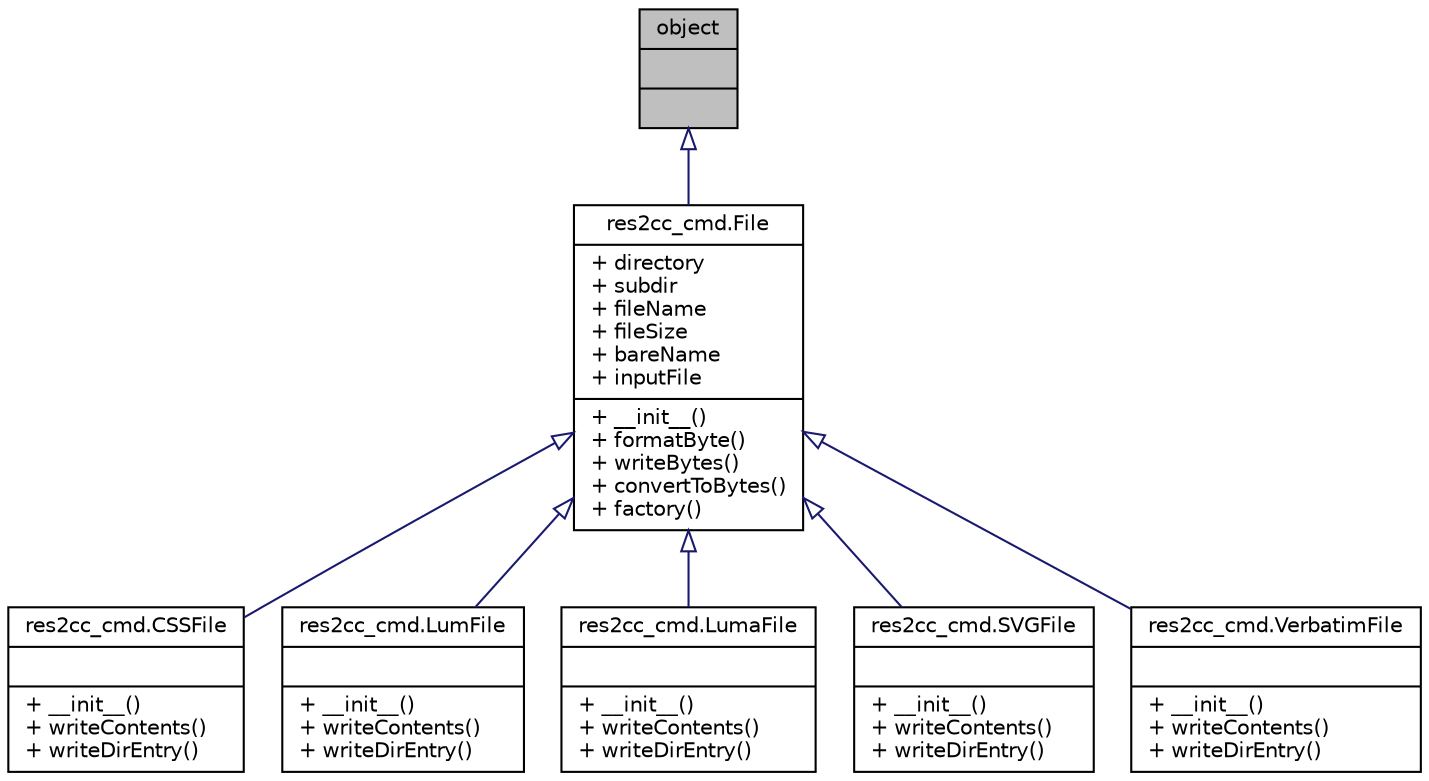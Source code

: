 digraph "object"
{
 // LATEX_PDF_SIZE
  edge [fontname="Helvetica",fontsize="10",labelfontname="Helvetica",labelfontsize="10"];
  node [fontname="Helvetica",fontsize="10",shape=record];
  Node1 [label="{object\n||}",height=0.2,width=0.4,color="black", fillcolor="grey75", style="filled", fontcolor="black",tooltip=" "];
  Node1 -> Node2 [dir="back",color="midnightblue",fontsize="10",style="solid",arrowtail="onormal",fontname="Helvetica"];
  Node2 [label="{res2cc_cmd.File\n|+ directory\l+ subdir\l+ fileName\l+ fileSize\l+ bareName\l+ inputFile\l|+ __init__()\l+ formatByte()\l+ writeBytes()\l+ convertToBytes()\l+ factory()\l}",height=0.2,width=0.4,color="black", fillcolor="white", style="filled",URL="$classres2cc__cmd_1_1File.html",tooltip=" "];
  Node2 -> Node3 [dir="back",color="midnightblue",fontsize="10",style="solid",arrowtail="onormal",fontname="Helvetica"];
  Node3 [label="{res2cc_cmd.CSSFile\n||+ __init__()\l+ writeContents()\l+ writeDirEntry()\l}",height=0.2,width=0.4,color="black", fillcolor="white", style="filled",URL="$classres2cc__cmd_1_1CSSFile.html",tooltip=" "];
  Node2 -> Node4 [dir="back",color="midnightblue",fontsize="10",style="solid",arrowtail="onormal",fontname="Helvetica"];
  Node4 [label="{res2cc_cmd.LumFile\n||+ __init__()\l+ writeContents()\l+ writeDirEntry()\l}",height=0.2,width=0.4,color="black", fillcolor="white", style="filled",URL="$classres2cc__cmd_1_1LumFile.html",tooltip=" "];
  Node2 -> Node5 [dir="back",color="midnightblue",fontsize="10",style="solid",arrowtail="onormal",fontname="Helvetica"];
  Node5 [label="{res2cc_cmd.LumaFile\n||+ __init__()\l+ writeContents()\l+ writeDirEntry()\l}",height=0.2,width=0.4,color="black", fillcolor="white", style="filled",URL="$classres2cc__cmd_1_1LumaFile.html",tooltip=" "];
  Node2 -> Node6 [dir="back",color="midnightblue",fontsize="10",style="solid",arrowtail="onormal",fontname="Helvetica"];
  Node6 [label="{res2cc_cmd.SVGFile\n||+ __init__()\l+ writeContents()\l+ writeDirEntry()\l}",height=0.2,width=0.4,color="black", fillcolor="white", style="filled",URL="$classres2cc__cmd_1_1SVGFile.html",tooltip=" "];
  Node2 -> Node7 [dir="back",color="midnightblue",fontsize="10",style="solid",arrowtail="onormal",fontname="Helvetica"];
  Node7 [label="{res2cc_cmd.VerbatimFile\n||+ __init__()\l+ writeContents()\l+ writeDirEntry()\l}",height=0.2,width=0.4,color="black", fillcolor="white", style="filled",URL="$classres2cc__cmd_1_1VerbatimFile.html",tooltip=" "];
}
